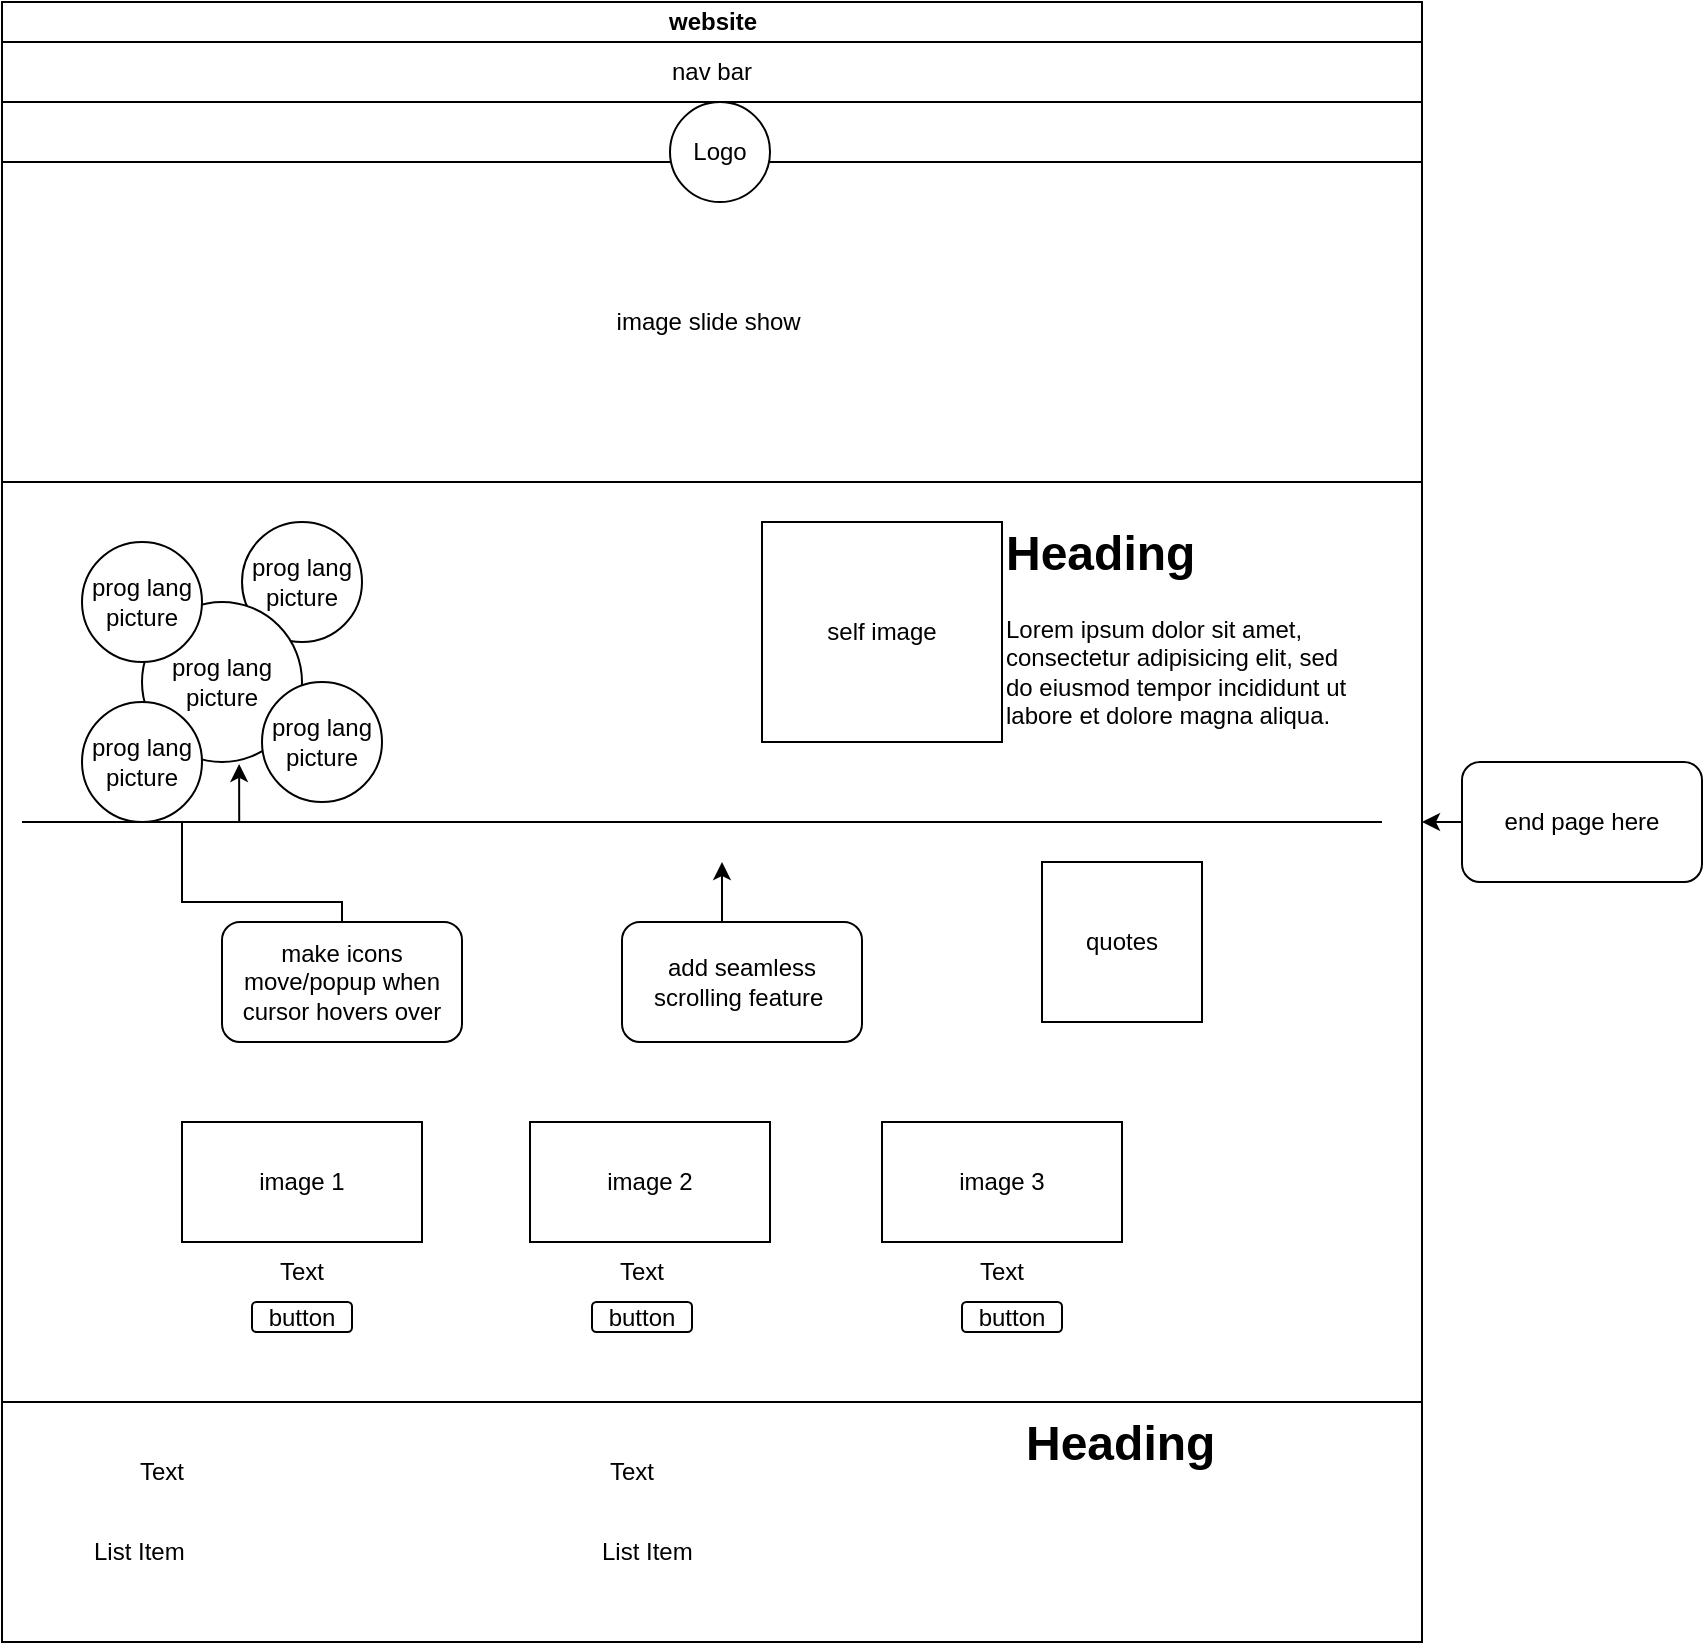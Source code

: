 <mxfile version="25.0.3">
  <diagram id="prtHgNgQTEPvFCAcTncT" name="Page-1">
    <mxGraphModel dx="880" dy="508" grid="1" gridSize="10" guides="1" tooltips="1" connect="1" arrows="1" fold="1" page="1" pageScale="1" pageWidth="827" pageHeight="1169" math="0" shadow="0">
      <root>
        <mxCell id="0" />
        <mxCell id="1" parent="0" />
        <mxCell id="dNxyNK7c78bLwvsdeMH5-11" value="website" style="swimlane;html=1;startSize=20;horizontal=1;containerType=tree;glass=0;" parent="1" vertex="1">
          <mxGeometry x="40" y="110" width="710" height="820" as="geometry" />
        </mxCell>
        <mxCell id="9KSsU8WKh4FUdMRR2MJ4-1" value="nav bar" style="rounded=0;whiteSpace=wrap;html=1;" vertex="1" parent="dNxyNK7c78bLwvsdeMH5-11">
          <mxGeometry y="20" width="710" height="30" as="geometry" />
        </mxCell>
        <mxCell id="9KSsU8WKh4FUdMRR2MJ4-2" value="image slide show&amp;nbsp;" style="rounded=0;whiteSpace=wrap;html=1;" vertex="1" parent="dNxyNK7c78bLwvsdeMH5-11">
          <mxGeometry y="80" width="710" height="160" as="geometry" />
        </mxCell>
        <mxCell id="9KSsU8WKh4FUdMRR2MJ4-3" value="&lt;h1 style=&quot;margin-top: 0px;&quot;&gt;Heading&lt;/h1&gt;&lt;p&gt;Lorem ipsum dolor sit amet, consectetur adipisicing elit, sed do eiusmod tempor incididunt ut labore et dolore magna aliqua.&lt;/p&gt;" style="text;html=1;whiteSpace=wrap;overflow=hidden;rounded=0;" vertex="1" parent="dNxyNK7c78bLwvsdeMH5-11">
          <mxGeometry x="500" y="255" width="180" height="120" as="geometry" />
        </mxCell>
        <mxCell id="9KSsU8WKh4FUdMRR2MJ4-5" value="self image" style="rounded=0;whiteSpace=wrap;html=1;" vertex="1" parent="dNxyNK7c78bLwvsdeMH5-11">
          <mxGeometry x="380" y="260" width="120" height="110" as="geometry" />
        </mxCell>
        <mxCell id="9KSsU8WKh4FUdMRR2MJ4-6" value="prog lang&lt;div&gt;picture&lt;/div&gt;" style="ellipse;whiteSpace=wrap;html=1;" vertex="1" parent="dNxyNK7c78bLwvsdeMH5-11">
          <mxGeometry x="120" y="260" width="60" height="60" as="geometry" />
        </mxCell>
        <mxCell id="9KSsU8WKh4FUdMRR2MJ4-11" value="prog lang&lt;div&gt;picture&lt;/div&gt;" style="ellipse;whiteSpace=wrap;html=1;" vertex="1" parent="dNxyNK7c78bLwvsdeMH5-11">
          <mxGeometry x="70" y="300" width="80" height="80" as="geometry" />
        </mxCell>
        <mxCell id="9KSsU8WKh4FUdMRR2MJ4-10" value="prog lang&lt;div&gt;picture&lt;/div&gt;" style="ellipse;whiteSpace=wrap;html=1;" vertex="1" parent="dNxyNK7c78bLwvsdeMH5-11">
          <mxGeometry x="40" y="350" width="60" height="60" as="geometry" />
        </mxCell>
        <mxCell id="9KSsU8WKh4FUdMRR2MJ4-9" value="prog lang&lt;div&gt;picture&lt;/div&gt;" style="ellipse;whiteSpace=wrap;html=1;" vertex="1" parent="dNxyNK7c78bLwvsdeMH5-11">
          <mxGeometry x="40" y="270" width="60" height="60" as="geometry" />
        </mxCell>
        <mxCell id="9KSsU8WKh4FUdMRR2MJ4-8" value="Logo" style="ellipse;whiteSpace=wrap;html=1;" vertex="1" parent="dNxyNK7c78bLwvsdeMH5-11">
          <mxGeometry x="334" y="50" width="50" height="50" as="geometry" />
        </mxCell>
        <mxCell id="9KSsU8WKh4FUdMRR2MJ4-7" value="prog lang&lt;div&gt;picture&lt;/div&gt;" style="ellipse;whiteSpace=wrap;html=1;" vertex="1" parent="dNxyNK7c78bLwvsdeMH5-11">
          <mxGeometry x="130" y="340" width="60" height="60" as="geometry" />
        </mxCell>
        <mxCell id="9KSsU8WKh4FUdMRR2MJ4-14" value="make icons move/popup when cursor hovers over" style="rounded=1;whiteSpace=wrap;html=1;" vertex="1" parent="dNxyNK7c78bLwvsdeMH5-11">
          <mxGeometry x="110" y="460" width="120" height="60" as="geometry" />
        </mxCell>
        <mxCell id="9KSsU8WKh4FUdMRR2MJ4-15" style="edgeStyle=orthogonalEdgeStyle;rounded=0;orthogonalLoop=1;jettySize=auto;html=1;exitX=0.5;exitY=0;exitDx=0;exitDy=0;entryX=0.607;entryY=1.012;entryDx=0;entryDy=0;entryPerimeter=0;" edge="1" parent="dNxyNK7c78bLwvsdeMH5-11" source="9KSsU8WKh4FUdMRR2MJ4-14" target="9KSsU8WKh4FUdMRR2MJ4-11">
          <mxGeometry relative="1" as="geometry">
            <Array as="points">
              <mxPoint x="170" y="450" />
              <mxPoint x="90" y="450" />
              <mxPoint x="90" y="410" />
              <mxPoint x="119" y="410" />
            </Array>
          </mxGeometry>
        </mxCell>
        <mxCell id="9KSsU8WKh4FUdMRR2MJ4-16" value="image 1" style="rounded=0;whiteSpace=wrap;html=1;" vertex="1" parent="dNxyNK7c78bLwvsdeMH5-11">
          <mxGeometry x="90" y="560" width="120" height="60" as="geometry" />
        </mxCell>
        <mxCell id="9KSsU8WKh4FUdMRR2MJ4-17" value="image 2" style="rounded=0;whiteSpace=wrap;html=1;" vertex="1" parent="dNxyNK7c78bLwvsdeMH5-11">
          <mxGeometry x="264" y="560" width="120" height="60" as="geometry" />
        </mxCell>
        <mxCell id="9KSsU8WKh4FUdMRR2MJ4-18" value="image 3" style="rounded=0;whiteSpace=wrap;html=1;" vertex="1" parent="dNxyNK7c78bLwvsdeMH5-11">
          <mxGeometry x="440" y="560" width="120" height="60" as="geometry" />
        </mxCell>
        <mxCell id="9KSsU8WKh4FUdMRR2MJ4-19" value="Text" style="text;html=1;align=center;verticalAlign=middle;whiteSpace=wrap;rounded=0;" vertex="1" parent="dNxyNK7c78bLwvsdeMH5-11">
          <mxGeometry x="120" y="620" width="60" height="30" as="geometry" />
        </mxCell>
        <mxCell id="9KSsU8WKh4FUdMRR2MJ4-20" value="Text" style="text;html=1;align=center;verticalAlign=middle;whiteSpace=wrap;rounded=0;" vertex="1" parent="dNxyNK7c78bLwvsdeMH5-11">
          <mxGeometry x="290" y="620" width="60" height="30" as="geometry" />
        </mxCell>
        <mxCell id="9KSsU8WKh4FUdMRR2MJ4-21" value="Text" style="text;html=1;align=center;verticalAlign=middle;whiteSpace=wrap;rounded=0;" vertex="1" parent="dNxyNK7c78bLwvsdeMH5-11">
          <mxGeometry x="470" y="620" width="60" height="30" as="geometry" />
        </mxCell>
        <mxCell id="9KSsU8WKh4FUdMRR2MJ4-24" value="" style="endArrow=none;html=1;rounded=0;" edge="1" parent="dNxyNK7c78bLwvsdeMH5-11">
          <mxGeometry width="50" height="50" relative="1" as="geometry">
            <mxPoint x="10" y="410" as="sourcePoint" />
            <mxPoint x="690" y="410" as="targetPoint" />
          </mxGeometry>
        </mxCell>
        <mxCell id="9KSsU8WKh4FUdMRR2MJ4-12" value="add seamless scrolling feature&amp;nbsp;" style="rounded=1;whiteSpace=wrap;html=1;" vertex="1" parent="dNxyNK7c78bLwvsdeMH5-11">
          <mxGeometry x="310" y="460" width="120" height="60" as="geometry" />
        </mxCell>
        <mxCell id="9KSsU8WKh4FUdMRR2MJ4-25" value="button&lt;span style=&quot;color: rgba(0, 0, 0, 0); font-family: monospace; font-size: 0px; text-align: start; text-wrap-mode: nowrap;&quot;&gt;%3CmxGraphModel%3E%3Croot%3E%3CmxCell%20id%3D%220%22%2F%3E%3CmxCell%20id%3D%221%22%20parent%3D%220%22%2F%3E%3CmxCell%20id%3D%222%22%20value%3D%22prog%20lang%26lt%3Bdiv%26gt%3Bpicture%26lt%3B%2Fdiv%26gt%3B%22%20style%3D%22ellipse%3BwhiteSpace%3Dwrap%3Bhtml%3D1%3B%22%20vertex%3D%221%22%20parent%3D%221%22%3E%3CmxGeometry%20x%3D%22190%22%20y%3D%22330%22%20width%3D%2280%22%20height%3D%2280%22%20as%3D%22geometry%22%2F%3E%3C%2FmxCell%3E%3C%2Froot%3E%3C%2FmxGraphModel%3E&lt;/span&gt;" style="rounded=1;whiteSpace=wrap;html=1;" vertex="1" parent="dNxyNK7c78bLwvsdeMH5-11">
          <mxGeometry x="125" y="650" width="50" height="15" as="geometry" />
        </mxCell>
        <mxCell id="9KSsU8WKh4FUdMRR2MJ4-27" value="button&lt;span style=&quot;color: rgba(0, 0, 0, 0); font-family: monospace; font-size: 0px; text-align: start; text-wrap-mode: nowrap;&quot;&gt;%3CmxGraphModel%3E%3Croot%3E%3CmxCell%20id%3D%220%22%2F%3E%3CmxCell%20id%3D%221%22%20parent%3D%220%22%2F%3E%3CmxCell%20id%3D%222%22%20value%3D%22prog%20lang%26lt%3Bdiv%26gt%3Bpicture%26lt%3B%2Fdiv%26gt%3B%22%20style%3D%22ellipse%3BwhiteSpace%3Dwrap%3Bhtml%3D1%3B%22%20vertex%3D%221%22%20parent%3D%221%22%3E%3CmxGeometry%20x%3D%22190%22%20y%3D%22330%22%20width%3D%2280%22%20height%3D%2280%22%20as%3D%22geometry%22%2F%3E%3C%2FmxCell%3E%3C%2Froot%3E%3C%2FmxGraphModel%3E&lt;/span&gt;" style="rounded=1;whiteSpace=wrap;html=1;" vertex="1" parent="dNxyNK7c78bLwvsdeMH5-11">
          <mxGeometry x="480" y="650" width="50" height="15" as="geometry" />
        </mxCell>
        <mxCell id="9KSsU8WKh4FUdMRR2MJ4-26" value="button&lt;span style=&quot;color: rgba(0, 0, 0, 0); font-family: monospace; font-size: 0px; text-align: start; text-wrap-mode: nowrap;&quot;&gt;%3CmxGraphModel%3E%3Croot%3E%3CmxCell%20id%3D%220%22%2F%3E%3CmxCell%20id%3D%221%22%20parent%3D%220%22%2F%3E%3CmxCell%20id%3D%222%22%20value%3D%22prog%20lang%26lt%3Bdiv%26gt%3Bpicture%26lt%3B%2Fdiv%26gt%3B%22%20style%3D%22ellipse%3BwhiteSpace%3Dwrap%3Bhtml%3D1%3B%22%20vertex%3D%221%22%20parent%3D%221%22%3E%3CmxGeometry%20x%3D%22190%22%20y%3D%22330%22%20width%3D%2280%22%20height%3D%2280%22%20as%3D%22geometry%22%2F%3E%3C%2FmxCell%3E%3C%2Froot%3E%3C%2FmxGraphModel%3E&lt;/span&gt;" style="rounded=1;whiteSpace=wrap;html=1;" vertex="1" parent="dNxyNK7c78bLwvsdeMH5-11">
          <mxGeometry x="295" y="650" width="50" height="15" as="geometry" />
        </mxCell>
        <mxCell id="9KSsU8WKh4FUdMRR2MJ4-32" value="quotes" style="whiteSpace=wrap;html=1;aspect=fixed;" vertex="1" parent="dNxyNK7c78bLwvsdeMH5-11">
          <mxGeometry x="520" y="430" width="80" height="80" as="geometry" />
        </mxCell>
        <mxCell id="9KSsU8WKh4FUdMRR2MJ4-33" value="" style="endArrow=none;html=1;rounded=0;" edge="1" parent="dNxyNK7c78bLwvsdeMH5-11">
          <mxGeometry width="50" height="50" relative="1" as="geometry">
            <mxPoint y="700" as="sourcePoint" />
            <mxPoint x="710" y="700" as="targetPoint" />
          </mxGeometry>
        </mxCell>
        <mxCell id="9KSsU8WKh4FUdMRR2MJ4-34" value="&lt;h1 style=&quot;margin-top: 0px;&quot;&gt;Heading&lt;/h1&gt;&lt;p&gt;&lt;br&gt;&lt;/p&gt;" style="text;html=1;whiteSpace=wrap;overflow=hidden;rounded=0;" vertex="1" parent="dNxyNK7c78bLwvsdeMH5-11">
          <mxGeometry x="510" y="700" width="180" height="120" as="geometry" />
        </mxCell>
        <mxCell id="9KSsU8WKh4FUdMRR2MJ4-35" value="Text" style="text;html=1;align=center;verticalAlign=middle;whiteSpace=wrap;rounded=0;" vertex="1" parent="dNxyNK7c78bLwvsdeMH5-11">
          <mxGeometry x="285" y="720" width="60" height="30" as="geometry" />
        </mxCell>
        <mxCell id="9KSsU8WKh4FUdMRR2MJ4-36" value="Text" style="text;html=1;align=center;verticalAlign=middle;whiteSpace=wrap;rounded=0;" vertex="1" parent="dNxyNK7c78bLwvsdeMH5-11">
          <mxGeometry x="50" y="720" width="60" height="30" as="geometry" />
        </mxCell>
        <mxCell id="9KSsU8WKh4FUdMRR2MJ4-37" value="List Item" style="text;strokeColor=none;fillColor=none;align=left;verticalAlign=middle;spacingLeft=4;spacingRight=4;overflow=hidden;points=[[0,0.5],[1,0.5]];portConstraint=eastwest;rotatable=0;whiteSpace=wrap;html=1;" vertex="1" parent="dNxyNK7c78bLwvsdeMH5-11">
          <mxGeometry x="40" y="760" width="80" height="30" as="geometry" />
        </mxCell>
        <mxCell id="9KSsU8WKh4FUdMRR2MJ4-38" value="List Item" style="text;strokeColor=none;fillColor=none;align=left;verticalAlign=middle;spacingLeft=4;spacingRight=4;overflow=hidden;points=[[0,0.5],[1,0.5]];portConstraint=eastwest;rotatable=0;whiteSpace=wrap;html=1;" vertex="1" parent="dNxyNK7c78bLwvsdeMH5-11">
          <mxGeometry x="294" y="760" width="80" height="30" as="geometry" />
        </mxCell>
        <mxCell id="9KSsU8WKh4FUdMRR2MJ4-13" style="edgeStyle=orthogonalEdgeStyle;rounded=0;orthogonalLoop=1;jettySize=auto;html=1;exitX=0.5;exitY=0;exitDx=0;exitDy=0;" edge="1" parent="1" source="9KSsU8WKh4FUdMRR2MJ4-12">
          <mxGeometry relative="1" as="geometry">
            <mxPoint x="400" y="540" as="targetPoint" />
          </mxGeometry>
        </mxCell>
        <mxCell id="9KSsU8WKh4FUdMRR2MJ4-23" style="edgeStyle=orthogonalEdgeStyle;rounded=0;orthogonalLoop=1;jettySize=auto;html=1;exitX=0;exitY=0.5;exitDx=0;exitDy=0;" edge="1" parent="1" source="9KSsU8WKh4FUdMRR2MJ4-22">
          <mxGeometry relative="1" as="geometry">
            <mxPoint x="750" y="520" as="targetPoint" />
          </mxGeometry>
        </mxCell>
        <mxCell id="9KSsU8WKh4FUdMRR2MJ4-22" value="end page here" style="rounded=1;whiteSpace=wrap;html=1;" vertex="1" parent="1">
          <mxGeometry x="770" y="490" width="120" height="60" as="geometry" />
        </mxCell>
      </root>
    </mxGraphModel>
  </diagram>
</mxfile>
